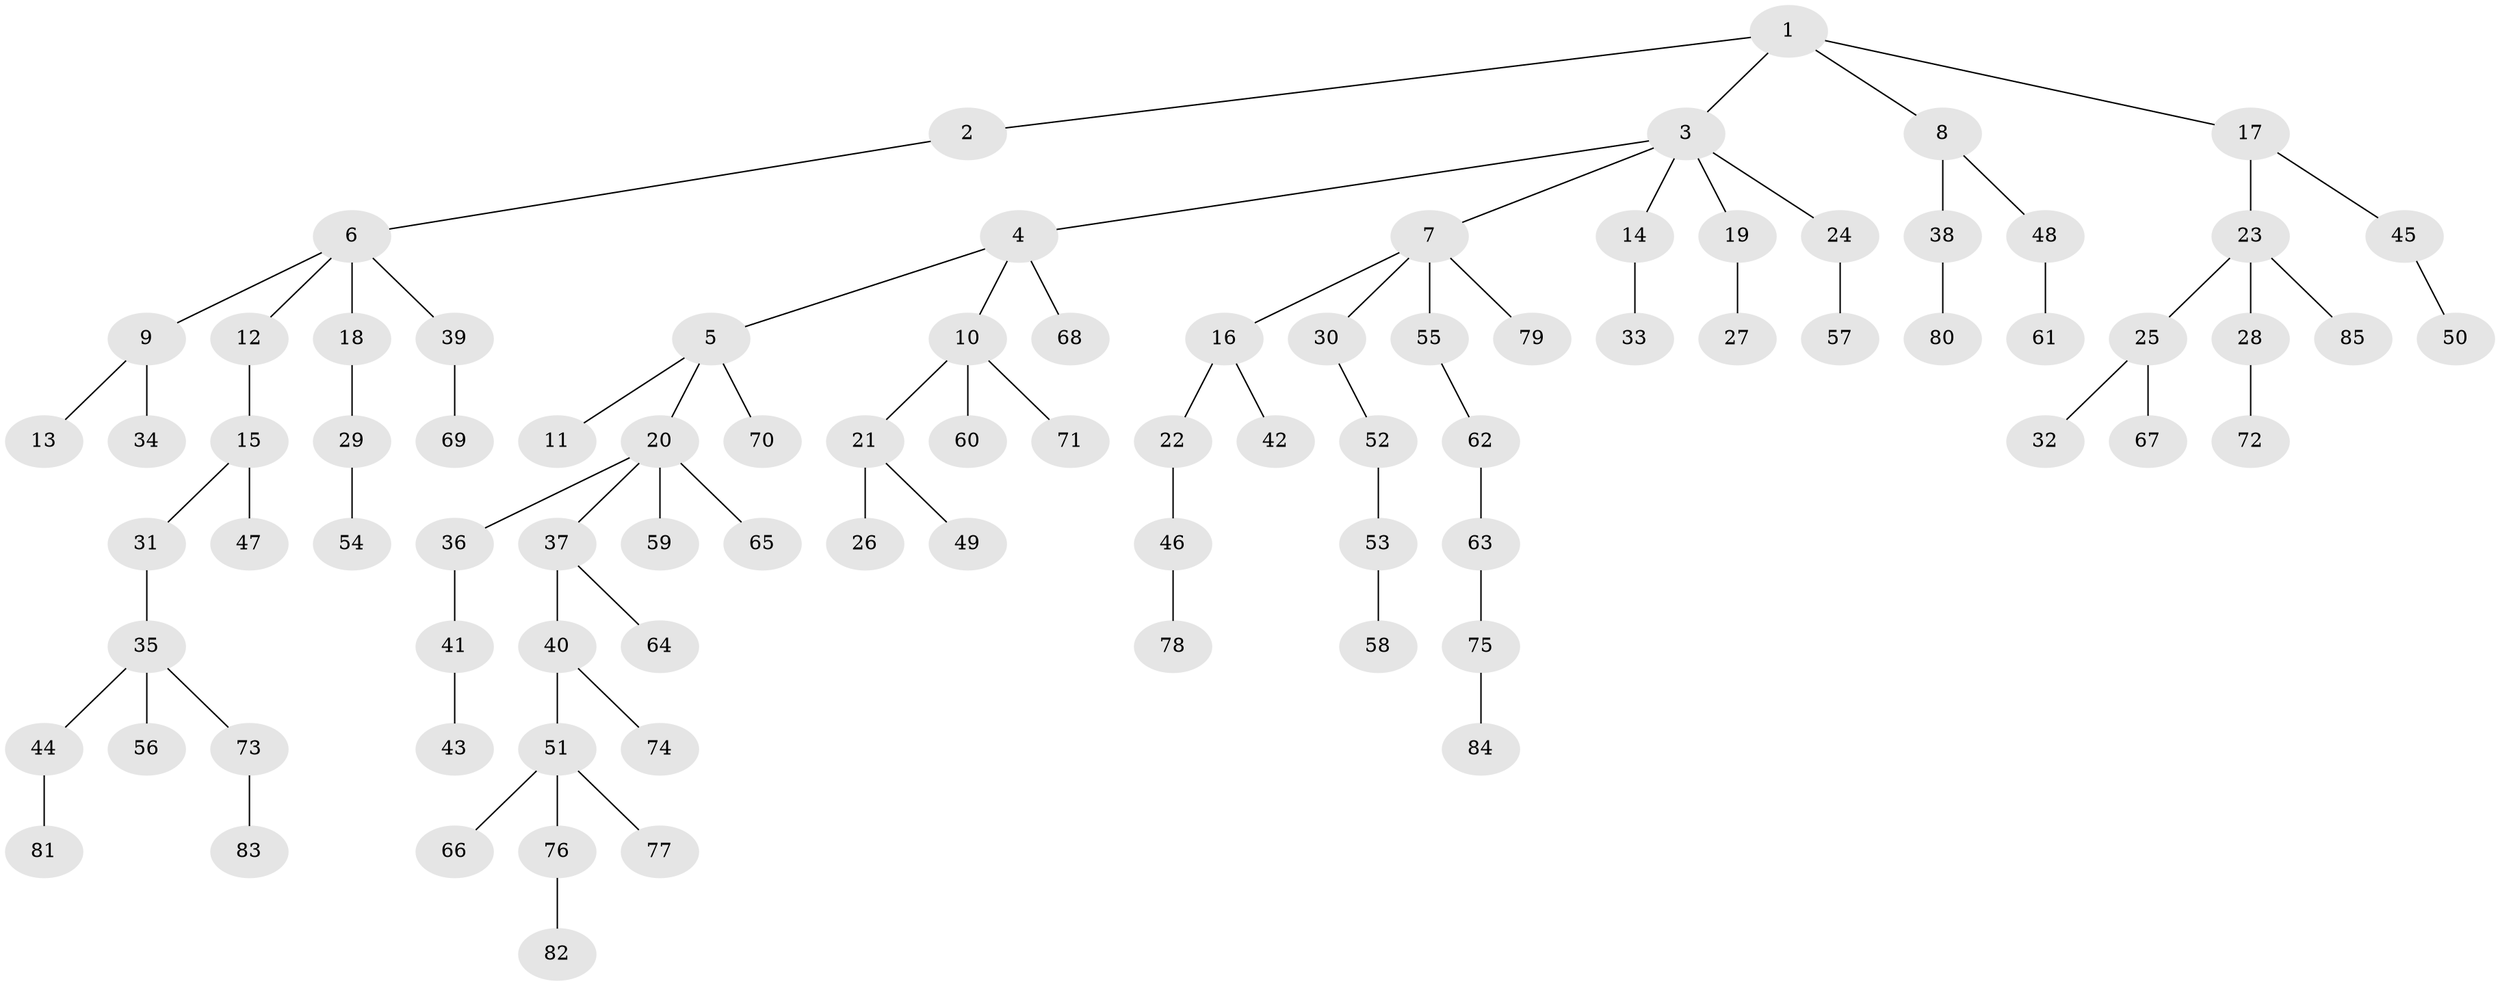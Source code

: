 // coarse degree distribution, {5: 0.038461538461538464, 4: 0.038461538461538464, 8: 0.038461538461538464, 3: 0.038461538461538464, 2: 0.3076923076923077, 1: 0.5384615384615384}
// Generated by graph-tools (version 1.1) at 2025/51/03/04/25 22:51:37]
// undirected, 85 vertices, 84 edges
graph export_dot {
  node [color=gray90,style=filled];
  1;
  2;
  3;
  4;
  5;
  6;
  7;
  8;
  9;
  10;
  11;
  12;
  13;
  14;
  15;
  16;
  17;
  18;
  19;
  20;
  21;
  22;
  23;
  24;
  25;
  26;
  27;
  28;
  29;
  30;
  31;
  32;
  33;
  34;
  35;
  36;
  37;
  38;
  39;
  40;
  41;
  42;
  43;
  44;
  45;
  46;
  47;
  48;
  49;
  50;
  51;
  52;
  53;
  54;
  55;
  56;
  57;
  58;
  59;
  60;
  61;
  62;
  63;
  64;
  65;
  66;
  67;
  68;
  69;
  70;
  71;
  72;
  73;
  74;
  75;
  76;
  77;
  78;
  79;
  80;
  81;
  82;
  83;
  84;
  85;
  1 -- 2;
  1 -- 3;
  1 -- 8;
  1 -- 17;
  2 -- 6;
  3 -- 4;
  3 -- 7;
  3 -- 14;
  3 -- 19;
  3 -- 24;
  4 -- 5;
  4 -- 10;
  4 -- 68;
  5 -- 11;
  5 -- 20;
  5 -- 70;
  6 -- 9;
  6 -- 12;
  6 -- 18;
  6 -- 39;
  7 -- 16;
  7 -- 30;
  7 -- 55;
  7 -- 79;
  8 -- 38;
  8 -- 48;
  9 -- 13;
  9 -- 34;
  10 -- 21;
  10 -- 60;
  10 -- 71;
  12 -- 15;
  14 -- 33;
  15 -- 31;
  15 -- 47;
  16 -- 22;
  16 -- 42;
  17 -- 23;
  17 -- 45;
  18 -- 29;
  19 -- 27;
  20 -- 36;
  20 -- 37;
  20 -- 59;
  20 -- 65;
  21 -- 26;
  21 -- 49;
  22 -- 46;
  23 -- 25;
  23 -- 28;
  23 -- 85;
  24 -- 57;
  25 -- 32;
  25 -- 67;
  28 -- 72;
  29 -- 54;
  30 -- 52;
  31 -- 35;
  35 -- 44;
  35 -- 56;
  35 -- 73;
  36 -- 41;
  37 -- 40;
  37 -- 64;
  38 -- 80;
  39 -- 69;
  40 -- 51;
  40 -- 74;
  41 -- 43;
  44 -- 81;
  45 -- 50;
  46 -- 78;
  48 -- 61;
  51 -- 66;
  51 -- 76;
  51 -- 77;
  52 -- 53;
  53 -- 58;
  55 -- 62;
  62 -- 63;
  63 -- 75;
  73 -- 83;
  75 -- 84;
  76 -- 82;
}
